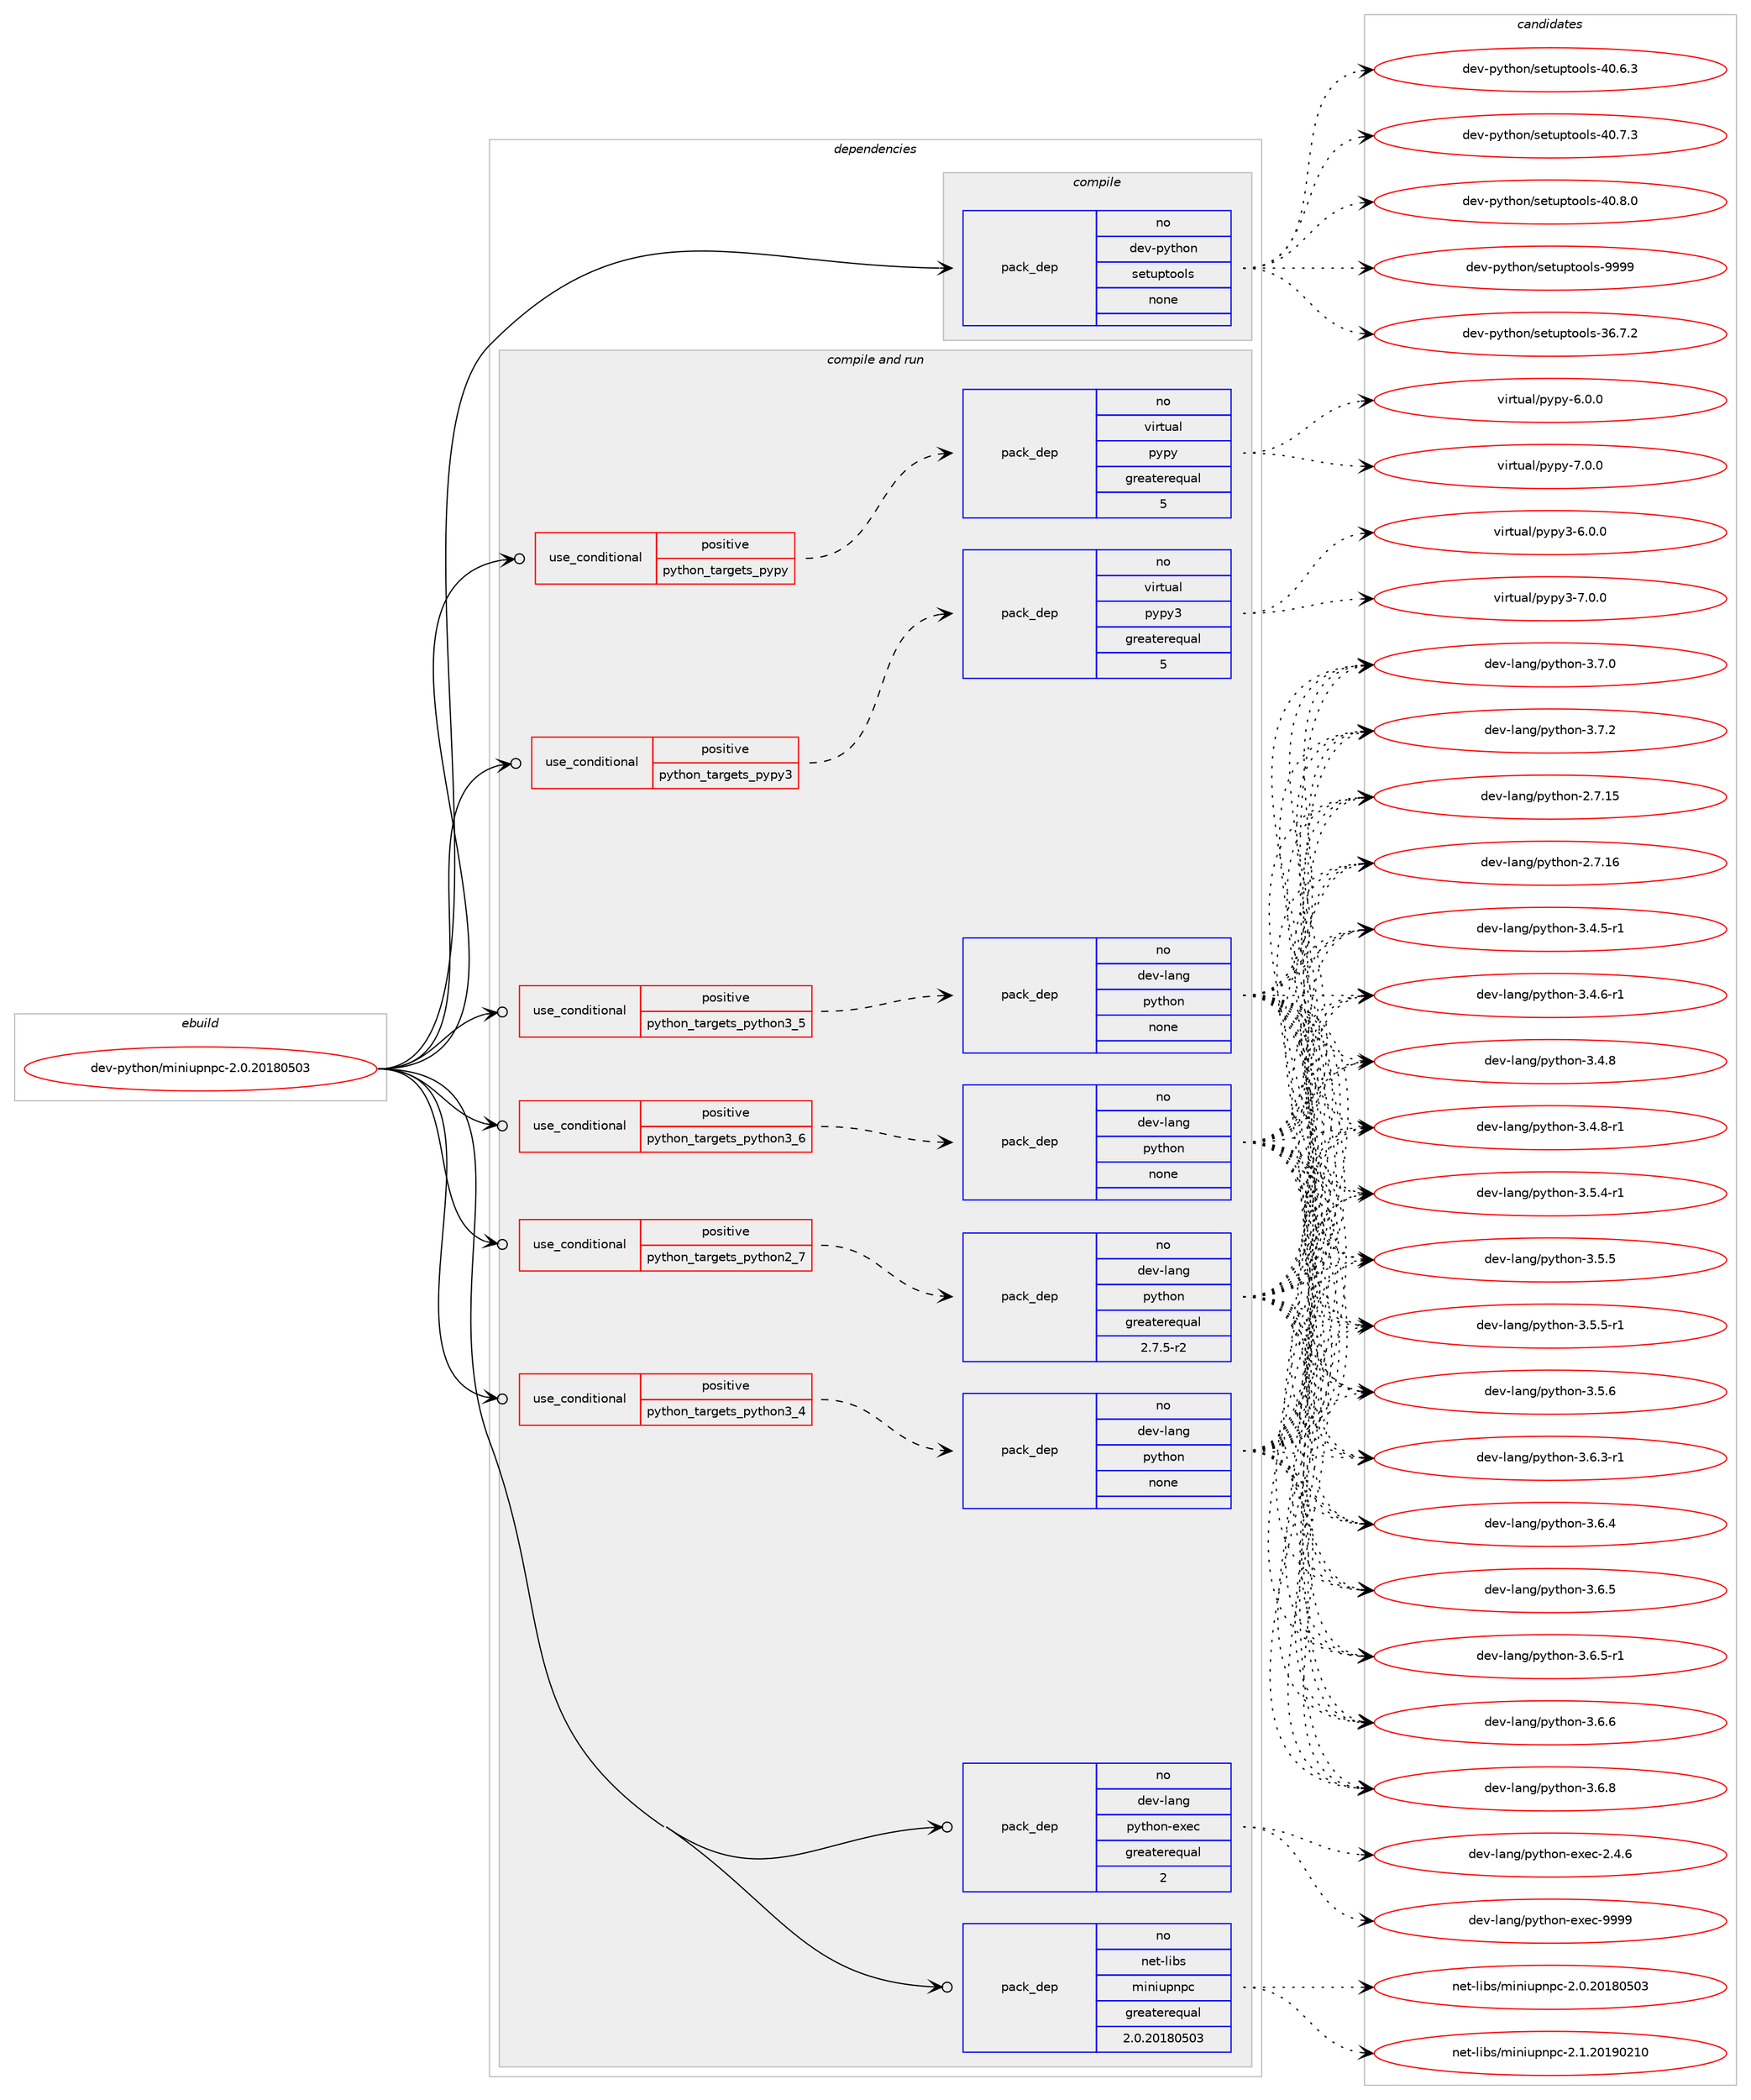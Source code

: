 digraph prolog {

# *************
# Graph options
# *************

newrank=true;
concentrate=true;
compound=true;
graph [rankdir=LR,fontname=Helvetica,fontsize=10,ranksep=1.5];#, ranksep=2.5, nodesep=0.2];
edge  [arrowhead=vee];
node  [fontname=Helvetica,fontsize=10];

# **********
# The ebuild
# **********

subgraph cluster_leftcol {
color=gray;
rank=same;
label=<<i>ebuild</i>>;
id [label="dev-python/miniupnpc-2.0.20180503", color=red, width=4, href="../dev-python/miniupnpc-2.0.20180503.svg"];
}

# ****************
# The dependencies
# ****************

subgraph cluster_midcol {
color=gray;
label=<<i>dependencies</i>>;
subgraph cluster_compile {
fillcolor="#eeeeee";
style=filled;
label=<<i>compile</i>>;
subgraph pack1018062 {
dependency1418811 [label=<<TABLE BORDER="0" CELLBORDER="1" CELLSPACING="0" CELLPADDING="4" WIDTH="220"><TR><TD ROWSPAN="6" CELLPADDING="30">pack_dep</TD></TR><TR><TD WIDTH="110">no</TD></TR><TR><TD>dev-python</TD></TR><TR><TD>setuptools</TD></TR><TR><TD>none</TD></TR><TR><TD></TD></TR></TABLE>>, shape=none, color=blue];
}
id:e -> dependency1418811:w [weight=20,style="solid",arrowhead="vee"];
}
subgraph cluster_compileandrun {
fillcolor="#eeeeee";
style=filled;
label=<<i>compile and run</i>>;
subgraph cond377475 {
dependency1418812 [label=<<TABLE BORDER="0" CELLBORDER="1" CELLSPACING="0" CELLPADDING="4"><TR><TD ROWSPAN="3" CELLPADDING="10">use_conditional</TD></TR><TR><TD>positive</TD></TR><TR><TD>python_targets_pypy</TD></TR></TABLE>>, shape=none, color=red];
subgraph pack1018063 {
dependency1418813 [label=<<TABLE BORDER="0" CELLBORDER="1" CELLSPACING="0" CELLPADDING="4" WIDTH="220"><TR><TD ROWSPAN="6" CELLPADDING="30">pack_dep</TD></TR><TR><TD WIDTH="110">no</TD></TR><TR><TD>virtual</TD></TR><TR><TD>pypy</TD></TR><TR><TD>greaterequal</TD></TR><TR><TD>5</TD></TR></TABLE>>, shape=none, color=blue];
}
dependency1418812:e -> dependency1418813:w [weight=20,style="dashed",arrowhead="vee"];
}
id:e -> dependency1418812:w [weight=20,style="solid",arrowhead="odotvee"];
subgraph cond377476 {
dependency1418814 [label=<<TABLE BORDER="0" CELLBORDER="1" CELLSPACING="0" CELLPADDING="4"><TR><TD ROWSPAN="3" CELLPADDING="10">use_conditional</TD></TR><TR><TD>positive</TD></TR><TR><TD>python_targets_pypy3</TD></TR></TABLE>>, shape=none, color=red];
subgraph pack1018064 {
dependency1418815 [label=<<TABLE BORDER="0" CELLBORDER="1" CELLSPACING="0" CELLPADDING="4" WIDTH="220"><TR><TD ROWSPAN="6" CELLPADDING="30">pack_dep</TD></TR><TR><TD WIDTH="110">no</TD></TR><TR><TD>virtual</TD></TR><TR><TD>pypy3</TD></TR><TR><TD>greaterequal</TD></TR><TR><TD>5</TD></TR></TABLE>>, shape=none, color=blue];
}
dependency1418814:e -> dependency1418815:w [weight=20,style="dashed",arrowhead="vee"];
}
id:e -> dependency1418814:w [weight=20,style="solid",arrowhead="odotvee"];
subgraph cond377477 {
dependency1418816 [label=<<TABLE BORDER="0" CELLBORDER="1" CELLSPACING="0" CELLPADDING="4"><TR><TD ROWSPAN="3" CELLPADDING="10">use_conditional</TD></TR><TR><TD>positive</TD></TR><TR><TD>python_targets_python2_7</TD></TR></TABLE>>, shape=none, color=red];
subgraph pack1018065 {
dependency1418817 [label=<<TABLE BORDER="0" CELLBORDER="1" CELLSPACING="0" CELLPADDING="4" WIDTH="220"><TR><TD ROWSPAN="6" CELLPADDING="30">pack_dep</TD></TR><TR><TD WIDTH="110">no</TD></TR><TR><TD>dev-lang</TD></TR><TR><TD>python</TD></TR><TR><TD>greaterequal</TD></TR><TR><TD>2.7.5-r2</TD></TR></TABLE>>, shape=none, color=blue];
}
dependency1418816:e -> dependency1418817:w [weight=20,style="dashed",arrowhead="vee"];
}
id:e -> dependency1418816:w [weight=20,style="solid",arrowhead="odotvee"];
subgraph cond377478 {
dependency1418818 [label=<<TABLE BORDER="0" CELLBORDER="1" CELLSPACING="0" CELLPADDING="4"><TR><TD ROWSPAN="3" CELLPADDING="10">use_conditional</TD></TR><TR><TD>positive</TD></TR><TR><TD>python_targets_python3_4</TD></TR></TABLE>>, shape=none, color=red];
subgraph pack1018066 {
dependency1418819 [label=<<TABLE BORDER="0" CELLBORDER="1" CELLSPACING="0" CELLPADDING="4" WIDTH="220"><TR><TD ROWSPAN="6" CELLPADDING="30">pack_dep</TD></TR><TR><TD WIDTH="110">no</TD></TR><TR><TD>dev-lang</TD></TR><TR><TD>python</TD></TR><TR><TD>none</TD></TR><TR><TD></TD></TR></TABLE>>, shape=none, color=blue];
}
dependency1418818:e -> dependency1418819:w [weight=20,style="dashed",arrowhead="vee"];
}
id:e -> dependency1418818:w [weight=20,style="solid",arrowhead="odotvee"];
subgraph cond377479 {
dependency1418820 [label=<<TABLE BORDER="0" CELLBORDER="1" CELLSPACING="0" CELLPADDING="4"><TR><TD ROWSPAN="3" CELLPADDING="10">use_conditional</TD></TR><TR><TD>positive</TD></TR><TR><TD>python_targets_python3_5</TD></TR></TABLE>>, shape=none, color=red];
subgraph pack1018067 {
dependency1418821 [label=<<TABLE BORDER="0" CELLBORDER="1" CELLSPACING="0" CELLPADDING="4" WIDTH="220"><TR><TD ROWSPAN="6" CELLPADDING="30">pack_dep</TD></TR><TR><TD WIDTH="110">no</TD></TR><TR><TD>dev-lang</TD></TR><TR><TD>python</TD></TR><TR><TD>none</TD></TR><TR><TD></TD></TR></TABLE>>, shape=none, color=blue];
}
dependency1418820:e -> dependency1418821:w [weight=20,style="dashed",arrowhead="vee"];
}
id:e -> dependency1418820:w [weight=20,style="solid",arrowhead="odotvee"];
subgraph cond377480 {
dependency1418822 [label=<<TABLE BORDER="0" CELLBORDER="1" CELLSPACING="0" CELLPADDING="4"><TR><TD ROWSPAN="3" CELLPADDING="10">use_conditional</TD></TR><TR><TD>positive</TD></TR><TR><TD>python_targets_python3_6</TD></TR></TABLE>>, shape=none, color=red];
subgraph pack1018068 {
dependency1418823 [label=<<TABLE BORDER="0" CELLBORDER="1" CELLSPACING="0" CELLPADDING="4" WIDTH="220"><TR><TD ROWSPAN="6" CELLPADDING="30">pack_dep</TD></TR><TR><TD WIDTH="110">no</TD></TR><TR><TD>dev-lang</TD></TR><TR><TD>python</TD></TR><TR><TD>none</TD></TR><TR><TD></TD></TR></TABLE>>, shape=none, color=blue];
}
dependency1418822:e -> dependency1418823:w [weight=20,style="dashed",arrowhead="vee"];
}
id:e -> dependency1418822:w [weight=20,style="solid",arrowhead="odotvee"];
subgraph pack1018069 {
dependency1418824 [label=<<TABLE BORDER="0" CELLBORDER="1" CELLSPACING="0" CELLPADDING="4" WIDTH="220"><TR><TD ROWSPAN="6" CELLPADDING="30">pack_dep</TD></TR><TR><TD WIDTH="110">no</TD></TR><TR><TD>dev-lang</TD></TR><TR><TD>python-exec</TD></TR><TR><TD>greaterequal</TD></TR><TR><TD>2</TD></TR></TABLE>>, shape=none, color=blue];
}
id:e -> dependency1418824:w [weight=20,style="solid",arrowhead="odotvee"];
subgraph pack1018070 {
dependency1418825 [label=<<TABLE BORDER="0" CELLBORDER="1" CELLSPACING="0" CELLPADDING="4" WIDTH="220"><TR><TD ROWSPAN="6" CELLPADDING="30">pack_dep</TD></TR><TR><TD WIDTH="110">no</TD></TR><TR><TD>net-libs</TD></TR><TR><TD>miniupnpc</TD></TR><TR><TD>greaterequal</TD></TR><TR><TD>2.0.20180503</TD></TR></TABLE>>, shape=none, color=blue];
}
id:e -> dependency1418825:w [weight=20,style="solid",arrowhead="odotvee"];
}
subgraph cluster_run {
fillcolor="#eeeeee";
style=filled;
label=<<i>run</i>>;
}
}

# **************
# The candidates
# **************

subgraph cluster_choices {
rank=same;
color=gray;
label=<<i>candidates</i>>;

subgraph choice1018062 {
color=black;
nodesep=1;
choice100101118451121211161041111104711510111611711211611111110811545515446554650 [label="dev-python/setuptools-36.7.2", color=red, width=4,href="../dev-python/setuptools-36.7.2.svg"];
choice100101118451121211161041111104711510111611711211611111110811545524846544651 [label="dev-python/setuptools-40.6.3", color=red, width=4,href="../dev-python/setuptools-40.6.3.svg"];
choice100101118451121211161041111104711510111611711211611111110811545524846554651 [label="dev-python/setuptools-40.7.3", color=red, width=4,href="../dev-python/setuptools-40.7.3.svg"];
choice100101118451121211161041111104711510111611711211611111110811545524846564648 [label="dev-python/setuptools-40.8.0", color=red, width=4,href="../dev-python/setuptools-40.8.0.svg"];
choice10010111845112121116104111110471151011161171121161111111081154557575757 [label="dev-python/setuptools-9999", color=red, width=4,href="../dev-python/setuptools-9999.svg"];
dependency1418811:e -> choice100101118451121211161041111104711510111611711211611111110811545515446554650:w [style=dotted,weight="100"];
dependency1418811:e -> choice100101118451121211161041111104711510111611711211611111110811545524846544651:w [style=dotted,weight="100"];
dependency1418811:e -> choice100101118451121211161041111104711510111611711211611111110811545524846554651:w [style=dotted,weight="100"];
dependency1418811:e -> choice100101118451121211161041111104711510111611711211611111110811545524846564648:w [style=dotted,weight="100"];
dependency1418811:e -> choice10010111845112121116104111110471151011161171121161111111081154557575757:w [style=dotted,weight="100"];
}
subgraph choice1018063 {
color=black;
nodesep=1;
choice1181051141161179710847112121112121455446484648 [label="virtual/pypy-6.0.0", color=red, width=4,href="../virtual/pypy-6.0.0.svg"];
choice1181051141161179710847112121112121455546484648 [label="virtual/pypy-7.0.0", color=red, width=4,href="../virtual/pypy-7.0.0.svg"];
dependency1418813:e -> choice1181051141161179710847112121112121455446484648:w [style=dotted,weight="100"];
dependency1418813:e -> choice1181051141161179710847112121112121455546484648:w [style=dotted,weight="100"];
}
subgraph choice1018064 {
color=black;
nodesep=1;
choice118105114116117971084711212111212151455446484648 [label="virtual/pypy3-6.0.0", color=red, width=4,href="../virtual/pypy3-6.0.0.svg"];
choice118105114116117971084711212111212151455546484648 [label="virtual/pypy3-7.0.0", color=red, width=4,href="../virtual/pypy3-7.0.0.svg"];
dependency1418815:e -> choice118105114116117971084711212111212151455446484648:w [style=dotted,weight="100"];
dependency1418815:e -> choice118105114116117971084711212111212151455546484648:w [style=dotted,weight="100"];
}
subgraph choice1018065 {
color=black;
nodesep=1;
choice10010111845108971101034711212111610411111045504655464953 [label="dev-lang/python-2.7.15", color=red, width=4,href="../dev-lang/python-2.7.15.svg"];
choice10010111845108971101034711212111610411111045504655464954 [label="dev-lang/python-2.7.16", color=red, width=4,href="../dev-lang/python-2.7.16.svg"];
choice1001011184510897110103471121211161041111104551465246534511449 [label="dev-lang/python-3.4.5-r1", color=red, width=4,href="../dev-lang/python-3.4.5-r1.svg"];
choice1001011184510897110103471121211161041111104551465246544511449 [label="dev-lang/python-3.4.6-r1", color=red, width=4,href="../dev-lang/python-3.4.6-r1.svg"];
choice100101118451089711010347112121116104111110455146524656 [label="dev-lang/python-3.4.8", color=red, width=4,href="../dev-lang/python-3.4.8.svg"];
choice1001011184510897110103471121211161041111104551465246564511449 [label="dev-lang/python-3.4.8-r1", color=red, width=4,href="../dev-lang/python-3.4.8-r1.svg"];
choice1001011184510897110103471121211161041111104551465346524511449 [label="dev-lang/python-3.5.4-r1", color=red, width=4,href="../dev-lang/python-3.5.4-r1.svg"];
choice100101118451089711010347112121116104111110455146534653 [label="dev-lang/python-3.5.5", color=red, width=4,href="../dev-lang/python-3.5.5.svg"];
choice1001011184510897110103471121211161041111104551465346534511449 [label="dev-lang/python-3.5.5-r1", color=red, width=4,href="../dev-lang/python-3.5.5-r1.svg"];
choice100101118451089711010347112121116104111110455146534654 [label="dev-lang/python-3.5.6", color=red, width=4,href="../dev-lang/python-3.5.6.svg"];
choice1001011184510897110103471121211161041111104551465446514511449 [label="dev-lang/python-3.6.3-r1", color=red, width=4,href="../dev-lang/python-3.6.3-r1.svg"];
choice100101118451089711010347112121116104111110455146544652 [label="dev-lang/python-3.6.4", color=red, width=4,href="../dev-lang/python-3.6.4.svg"];
choice100101118451089711010347112121116104111110455146544653 [label="dev-lang/python-3.6.5", color=red, width=4,href="../dev-lang/python-3.6.5.svg"];
choice1001011184510897110103471121211161041111104551465446534511449 [label="dev-lang/python-3.6.5-r1", color=red, width=4,href="../dev-lang/python-3.6.5-r1.svg"];
choice100101118451089711010347112121116104111110455146544654 [label="dev-lang/python-3.6.6", color=red, width=4,href="../dev-lang/python-3.6.6.svg"];
choice100101118451089711010347112121116104111110455146544656 [label="dev-lang/python-3.6.8", color=red, width=4,href="../dev-lang/python-3.6.8.svg"];
choice100101118451089711010347112121116104111110455146554648 [label="dev-lang/python-3.7.0", color=red, width=4,href="../dev-lang/python-3.7.0.svg"];
choice100101118451089711010347112121116104111110455146554650 [label="dev-lang/python-3.7.2", color=red, width=4,href="../dev-lang/python-3.7.2.svg"];
dependency1418817:e -> choice10010111845108971101034711212111610411111045504655464953:w [style=dotted,weight="100"];
dependency1418817:e -> choice10010111845108971101034711212111610411111045504655464954:w [style=dotted,weight="100"];
dependency1418817:e -> choice1001011184510897110103471121211161041111104551465246534511449:w [style=dotted,weight="100"];
dependency1418817:e -> choice1001011184510897110103471121211161041111104551465246544511449:w [style=dotted,weight="100"];
dependency1418817:e -> choice100101118451089711010347112121116104111110455146524656:w [style=dotted,weight="100"];
dependency1418817:e -> choice1001011184510897110103471121211161041111104551465246564511449:w [style=dotted,weight="100"];
dependency1418817:e -> choice1001011184510897110103471121211161041111104551465346524511449:w [style=dotted,weight="100"];
dependency1418817:e -> choice100101118451089711010347112121116104111110455146534653:w [style=dotted,weight="100"];
dependency1418817:e -> choice1001011184510897110103471121211161041111104551465346534511449:w [style=dotted,weight="100"];
dependency1418817:e -> choice100101118451089711010347112121116104111110455146534654:w [style=dotted,weight="100"];
dependency1418817:e -> choice1001011184510897110103471121211161041111104551465446514511449:w [style=dotted,weight="100"];
dependency1418817:e -> choice100101118451089711010347112121116104111110455146544652:w [style=dotted,weight="100"];
dependency1418817:e -> choice100101118451089711010347112121116104111110455146544653:w [style=dotted,weight="100"];
dependency1418817:e -> choice1001011184510897110103471121211161041111104551465446534511449:w [style=dotted,weight="100"];
dependency1418817:e -> choice100101118451089711010347112121116104111110455146544654:w [style=dotted,weight="100"];
dependency1418817:e -> choice100101118451089711010347112121116104111110455146544656:w [style=dotted,weight="100"];
dependency1418817:e -> choice100101118451089711010347112121116104111110455146554648:w [style=dotted,weight="100"];
dependency1418817:e -> choice100101118451089711010347112121116104111110455146554650:w [style=dotted,weight="100"];
}
subgraph choice1018066 {
color=black;
nodesep=1;
choice10010111845108971101034711212111610411111045504655464953 [label="dev-lang/python-2.7.15", color=red, width=4,href="../dev-lang/python-2.7.15.svg"];
choice10010111845108971101034711212111610411111045504655464954 [label="dev-lang/python-2.7.16", color=red, width=4,href="../dev-lang/python-2.7.16.svg"];
choice1001011184510897110103471121211161041111104551465246534511449 [label="dev-lang/python-3.4.5-r1", color=red, width=4,href="../dev-lang/python-3.4.5-r1.svg"];
choice1001011184510897110103471121211161041111104551465246544511449 [label="dev-lang/python-3.4.6-r1", color=red, width=4,href="../dev-lang/python-3.4.6-r1.svg"];
choice100101118451089711010347112121116104111110455146524656 [label="dev-lang/python-3.4.8", color=red, width=4,href="../dev-lang/python-3.4.8.svg"];
choice1001011184510897110103471121211161041111104551465246564511449 [label="dev-lang/python-3.4.8-r1", color=red, width=4,href="../dev-lang/python-3.4.8-r1.svg"];
choice1001011184510897110103471121211161041111104551465346524511449 [label="dev-lang/python-3.5.4-r1", color=red, width=4,href="../dev-lang/python-3.5.4-r1.svg"];
choice100101118451089711010347112121116104111110455146534653 [label="dev-lang/python-3.5.5", color=red, width=4,href="../dev-lang/python-3.5.5.svg"];
choice1001011184510897110103471121211161041111104551465346534511449 [label="dev-lang/python-3.5.5-r1", color=red, width=4,href="../dev-lang/python-3.5.5-r1.svg"];
choice100101118451089711010347112121116104111110455146534654 [label="dev-lang/python-3.5.6", color=red, width=4,href="../dev-lang/python-3.5.6.svg"];
choice1001011184510897110103471121211161041111104551465446514511449 [label="dev-lang/python-3.6.3-r1", color=red, width=4,href="../dev-lang/python-3.6.3-r1.svg"];
choice100101118451089711010347112121116104111110455146544652 [label="dev-lang/python-3.6.4", color=red, width=4,href="../dev-lang/python-3.6.4.svg"];
choice100101118451089711010347112121116104111110455146544653 [label="dev-lang/python-3.6.5", color=red, width=4,href="../dev-lang/python-3.6.5.svg"];
choice1001011184510897110103471121211161041111104551465446534511449 [label="dev-lang/python-3.6.5-r1", color=red, width=4,href="../dev-lang/python-3.6.5-r1.svg"];
choice100101118451089711010347112121116104111110455146544654 [label="dev-lang/python-3.6.6", color=red, width=4,href="../dev-lang/python-3.6.6.svg"];
choice100101118451089711010347112121116104111110455146544656 [label="dev-lang/python-3.6.8", color=red, width=4,href="../dev-lang/python-3.6.8.svg"];
choice100101118451089711010347112121116104111110455146554648 [label="dev-lang/python-3.7.0", color=red, width=4,href="../dev-lang/python-3.7.0.svg"];
choice100101118451089711010347112121116104111110455146554650 [label="dev-lang/python-3.7.2", color=red, width=4,href="../dev-lang/python-3.7.2.svg"];
dependency1418819:e -> choice10010111845108971101034711212111610411111045504655464953:w [style=dotted,weight="100"];
dependency1418819:e -> choice10010111845108971101034711212111610411111045504655464954:w [style=dotted,weight="100"];
dependency1418819:e -> choice1001011184510897110103471121211161041111104551465246534511449:w [style=dotted,weight="100"];
dependency1418819:e -> choice1001011184510897110103471121211161041111104551465246544511449:w [style=dotted,weight="100"];
dependency1418819:e -> choice100101118451089711010347112121116104111110455146524656:w [style=dotted,weight="100"];
dependency1418819:e -> choice1001011184510897110103471121211161041111104551465246564511449:w [style=dotted,weight="100"];
dependency1418819:e -> choice1001011184510897110103471121211161041111104551465346524511449:w [style=dotted,weight="100"];
dependency1418819:e -> choice100101118451089711010347112121116104111110455146534653:w [style=dotted,weight="100"];
dependency1418819:e -> choice1001011184510897110103471121211161041111104551465346534511449:w [style=dotted,weight="100"];
dependency1418819:e -> choice100101118451089711010347112121116104111110455146534654:w [style=dotted,weight="100"];
dependency1418819:e -> choice1001011184510897110103471121211161041111104551465446514511449:w [style=dotted,weight="100"];
dependency1418819:e -> choice100101118451089711010347112121116104111110455146544652:w [style=dotted,weight="100"];
dependency1418819:e -> choice100101118451089711010347112121116104111110455146544653:w [style=dotted,weight="100"];
dependency1418819:e -> choice1001011184510897110103471121211161041111104551465446534511449:w [style=dotted,weight="100"];
dependency1418819:e -> choice100101118451089711010347112121116104111110455146544654:w [style=dotted,weight="100"];
dependency1418819:e -> choice100101118451089711010347112121116104111110455146544656:w [style=dotted,weight="100"];
dependency1418819:e -> choice100101118451089711010347112121116104111110455146554648:w [style=dotted,weight="100"];
dependency1418819:e -> choice100101118451089711010347112121116104111110455146554650:w [style=dotted,weight="100"];
}
subgraph choice1018067 {
color=black;
nodesep=1;
choice10010111845108971101034711212111610411111045504655464953 [label="dev-lang/python-2.7.15", color=red, width=4,href="../dev-lang/python-2.7.15.svg"];
choice10010111845108971101034711212111610411111045504655464954 [label="dev-lang/python-2.7.16", color=red, width=4,href="../dev-lang/python-2.7.16.svg"];
choice1001011184510897110103471121211161041111104551465246534511449 [label="dev-lang/python-3.4.5-r1", color=red, width=4,href="../dev-lang/python-3.4.5-r1.svg"];
choice1001011184510897110103471121211161041111104551465246544511449 [label="dev-lang/python-3.4.6-r1", color=red, width=4,href="../dev-lang/python-3.4.6-r1.svg"];
choice100101118451089711010347112121116104111110455146524656 [label="dev-lang/python-3.4.8", color=red, width=4,href="../dev-lang/python-3.4.8.svg"];
choice1001011184510897110103471121211161041111104551465246564511449 [label="dev-lang/python-3.4.8-r1", color=red, width=4,href="../dev-lang/python-3.4.8-r1.svg"];
choice1001011184510897110103471121211161041111104551465346524511449 [label="dev-lang/python-3.5.4-r1", color=red, width=4,href="../dev-lang/python-3.5.4-r1.svg"];
choice100101118451089711010347112121116104111110455146534653 [label="dev-lang/python-3.5.5", color=red, width=4,href="../dev-lang/python-3.5.5.svg"];
choice1001011184510897110103471121211161041111104551465346534511449 [label="dev-lang/python-3.5.5-r1", color=red, width=4,href="../dev-lang/python-3.5.5-r1.svg"];
choice100101118451089711010347112121116104111110455146534654 [label="dev-lang/python-3.5.6", color=red, width=4,href="../dev-lang/python-3.5.6.svg"];
choice1001011184510897110103471121211161041111104551465446514511449 [label="dev-lang/python-3.6.3-r1", color=red, width=4,href="../dev-lang/python-3.6.3-r1.svg"];
choice100101118451089711010347112121116104111110455146544652 [label="dev-lang/python-3.6.4", color=red, width=4,href="../dev-lang/python-3.6.4.svg"];
choice100101118451089711010347112121116104111110455146544653 [label="dev-lang/python-3.6.5", color=red, width=4,href="../dev-lang/python-3.6.5.svg"];
choice1001011184510897110103471121211161041111104551465446534511449 [label="dev-lang/python-3.6.5-r1", color=red, width=4,href="../dev-lang/python-3.6.5-r1.svg"];
choice100101118451089711010347112121116104111110455146544654 [label="dev-lang/python-3.6.6", color=red, width=4,href="../dev-lang/python-3.6.6.svg"];
choice100101118451089711010347112121116104111110455146544656 [label="dev-lang/python-3.6.8", color=red, width=4,href="../dev-lang/python-3.6.8.svg"];
choice100101118451089711010347112121116104111110455146554648 [label="dev-lang/python-3.7.0", color=red, width=4,href="../dev-lang/python-3.7.0.svg"];
choice100101118451089711010347112121116104111110455146554650 [label="dev-lang/python-3.7.2", color=red, width=4,href="../dev-lang/python-3.7.2.svg"];
dependency1418821:e -> choice10010111845108971101034711212111610411111045504655464953:w [style=dotted,weight="100"];
dependency1418821:e -> choice10010111845108971101034711212111610411111045504655464954:w [style=dotted,weight="100"];
dependency1418821:e -> choice1001011184510897110103471121211161041111104551465246534511449:w [style=dotted,weight="100"];
dependency1418821:e -> choice1001011184510897110103471121211161041111104551465246544511449:w [style=dotted,weight="100"];
dependency1418821:e -> choice100101118451089711010347112121116104111110455146524656:w [style=dotted,weight="100"];
dependency1418821:e -> choice1001011184510897110103471121211161041111104551465246564511449:w [style=dotted,weight="100"];
dependency1418821:e -> choice1001011184510897110103471121211161041111104551465346524511449:w [style=dotted,weight="100"];
dependency1418821:e -> choice100101118451089711010347112121116104111110455146534653:w [style=dotted,weight="100"];
dependency1418821:e -> choice1001011184510897110103471121211161041111104551465346534511449:w [style=dotted,weight="100"];
dependency1418821:e -> choice100101118451089711010347112121116104111110455146534654:w [style=dotted,weight="100"];
dependency1418821:e -> choice1001011184510897110103471121211161041111104551465446514511449:w [style=dotted,weight="100"];
dependency1418821:e -> choice100101118451089711010347112121116104111110455146544652:w [style=dotted,weight="100"];
dependency1418821:e -> choice100101118451089711010347112121116104111110455146544653:w [style=dotted,weight="100"];
dependency1418821:e -> choice1001011184510897110103471121211161041111104551465446534511449:w [style=dotted,weight="100"];
dependency1418821:e -> choice100101118451089711010347112121116104111110455146544654:w [style=dotted,weight="100"];
dependency1418821:e -> choice100101118451089711010347112121116104111110455146544656:w [style=dotted,weight="100"];
dependency1418821:e -> choice100101118451089711010347112121116104111110455146554648:w [style=dotted,weight="100"];
dependency1418821:e -> choice100101118451089711010347112121116104111110455146554650:w [style=dotted,weight="100"];
}
subgraph choice1018068 {
color=black;
nodesep=1;
choice10010111845108971101034711212111610411111045504655464953 [label="dev-lang/python-2.7.15", color=red, width=4,href="../dev-lang/python-2.7.15.svg"];
choice10010111845108971101034711212111610411111045504655464954 [label="dev-lang/python-2.7.16", color=red, width=4,href="../dev-lang/python-2.7.16.svg"];
choice1001011184510897110103471121211161041111104551465246534511449 [label="dev-lang/python-3.4.5-r1", color=red, width=4,href="../dev-lang/python-3.4.5-r1.svg"];
choice1001011184510897110103471121211161041111104551465246544511449 [label="dev-lang/python-3.4.6-r1", color=red, width=4,href="../dev-lang/python-3.4.6-r1.svg"];
choice100101118451089711010347112121116104111110455146524656 [label="dev-lang/python-3.4.8", color=red, width=4,href="../dev-lang/python-3.4.8.svg"];
choice1001011184510897110103471121211161041111104551465246564511449 [label="dev-lang/python-3.4.8-r1", color=red, width=4,href="../dev-lang/python-3.4.8-r1.svg"];
choice1001011184510897110103471121211161041111104551465346524511449 [label="dev-lang/python-3.5.4-r1", color=red, width=4,href="../dev-lang/python-3.5.4-r1.svg"];
choice100101118451089711010347112121116104111110455146534653 [label="dev-lang/python-3.5.5", color=red, width=4,href="../dev-lang/python-3.5.5.svg"];
choice1001011184510897110103471121211161041111104551465346534511449 [label="dev-lang/python-3.5.5-r1", color=red, width=4,href="../dev-lang/python-3.5.5-r1.svg"];
choice100101118451089711010347112121116104111110455146534654 [label="dev-lang/python-3.5.6", color=red, width=4,href="../dev-lang/python-3.5.6.svg"];
choice1001011184510897110103471121211161041111104551465446514511449 [label="dev-lang/python-3.6.3-r1", color=red, width=4,href="../dev-lang/python-3.6.3-r1.svg"];
choice100101118451089711010347112121116104111110455146544652 [label="dev-lang/python-3.6.4", color=red, width=4,href="../dev-lang/python-3.6.4.svg"];
choice100101118451089711010347112121116104111110455146544653 [label="dev-lang/python-3.6.5", color=red, width=4,href="../dev-lang/python-3.6.5.svg"];
choice1001011184510897110103471121211161041111104551465446534511449 [label="dev-lang/python-3.6.5-r1", color=red, width=4,href="../dev-lang/python-3.6.5-r1.svg"];
choice100101118451089711010347112121116104111110455146544654 [label="dev-lang/python-3.6.6", color=red, width=4,href="../dev-lang/python-3.6.6.svg"];
choice100101118451089711010347112121116104111110455146544656 [label="dev-lang/python-3.6.8", color=red, width=4,href="../dev-lang/python-3.6.8.svg"];
choice100101118451089711010347112121116104111110455146554648 [label="dev-lang/python-3.7.0", color=red, width=4,href="../dev-lang/python-3.7.0.svg"];
choice100101118451089711010347112121116104111110455146554650 [label="dev-lang/python-3.7.2", color=red, width=4,href="../dev-lang/python-3.7.2.svg"];
dependency1418823:e -> choice10010111845108971101034711212111610411111045504655464953:w [style=dotted,weight="100"];
dependency1418823:e -> choice10010111845108971101034711212111610411111045504655464954:w [style=dotted,weight="100"];
dependency1418823:e -> choice1001011184510897110103471121211161041111104551465246534511449:w [style=dotted,weight="100"];
dependency1418823:e -> choice1001011184510897110103471121211161041111104551465246544511449:w [style=dotted,weight="100"];
dependency1418823:e -> choice100101118451089711010347112121116104111110455146524656:w [style=dotted,weight="100"];
dependency1418823:e -> choice1001011184510897110103471121211161041111104551465246564511449:w [style=dotted,weight="100"];
dependency1418823:e -> choice1001011184510897110103471121211161041111104551465346524511449:w [style=dotted,weight="100"];
dependency1418823:e -> choice100101118451089711010347112121116104111110455146534653:w [style=dotted,weight="100"];
dependency1418823:e -> choice1001011184510897110103471121211161041111104551465346534511449:w [style=dotted,weight="100"];
dependency1418823:e -> choice100101118451089711010347112121116104111110455146534654:w [style=dotted,weight="100"];
dependency1418823:e -> choice1001011184510897110103471121211161041111104551465446514511449:w [style=dotted,weight="100"];
dependency1418823:e -> choice100101118451089711010347112121116104111110455146544652:w [style=dotted,weight="100"];
dependency1418823:e -> choice100101118451089711010347112121116104111110455146544653:w [style=dotted,weight="100"];
dependency1418823:e -> choice1001011184510897110103471121211161041111104551465446534511449:w [style=dotted,weight="100"];
dependency1418823:e -> choice100101118451089711010347112121116104111110455146544654:w [style=dotted,weight="100"];
dependency1418823:e -> choice100101118451089711010347112121116104111110455146544656:w [style=dotted,weight="100"];
dependency1418823:e -> choice100101118451089711010347112121116104111110455146554648:w [style=dotted,weight="100"];
dependency1418823:e -> choice100101118451089711010347112121116104111110455146554650:w [style=dotted,weight="100"];
}
subgraph choice1018069 {
color=black;
nodesep=1;
choice1001011184510897110103471121211161041111104510112010199455046524654 [label="dev-lang/python-exec-2.4.6", color=red, width=4,href="../dev-lang/python-exec-2.4.6.svg"];
choice10010111845108971101034711212111610411111045101120101994557575757 [label="dev-lang/python-exec-9999", color=red, width=4,href="../dev-lang/python-exec-9999.svg"];
dependency1418824:e -> choice1001011184510897110103471121211161041111104510112010199455046524654:w [style=dotted,weight="100"];
dependency1418824:e -> choice10010111845108971101034711212111610411111045101120101994557575757:w [style=dotted,weight="100"];
}
subgraph choice1018070 {
color=black;
nodesep=1;
choice1101011164510810598115471091051101051171121101129945504648465048495648534851 [label="net-libs/miniupnpc-2.0.20180503", color=red, width=4,href="../net-libs/miniupnpc-2.0.20180503.svg"];
choice1101011164510810598115471091051101051171121101129945504649465048495748504948 [label="net-libs/miniupnpc-2.1.20190210", color=red, width=4,href="../net-libs/miniupnpc-2.1.20190210.svg"];
dependency1418825:e -> choice1101011164510810598115471091051101051171121101129945504648465048495648534851:w [style=dotted,weight="100"];
dependency1418825:e -> choice1101011164510810598115471091051101051171121101129945504649465048495748504948:w [style=dotted,weight="100"];
}
}

}
